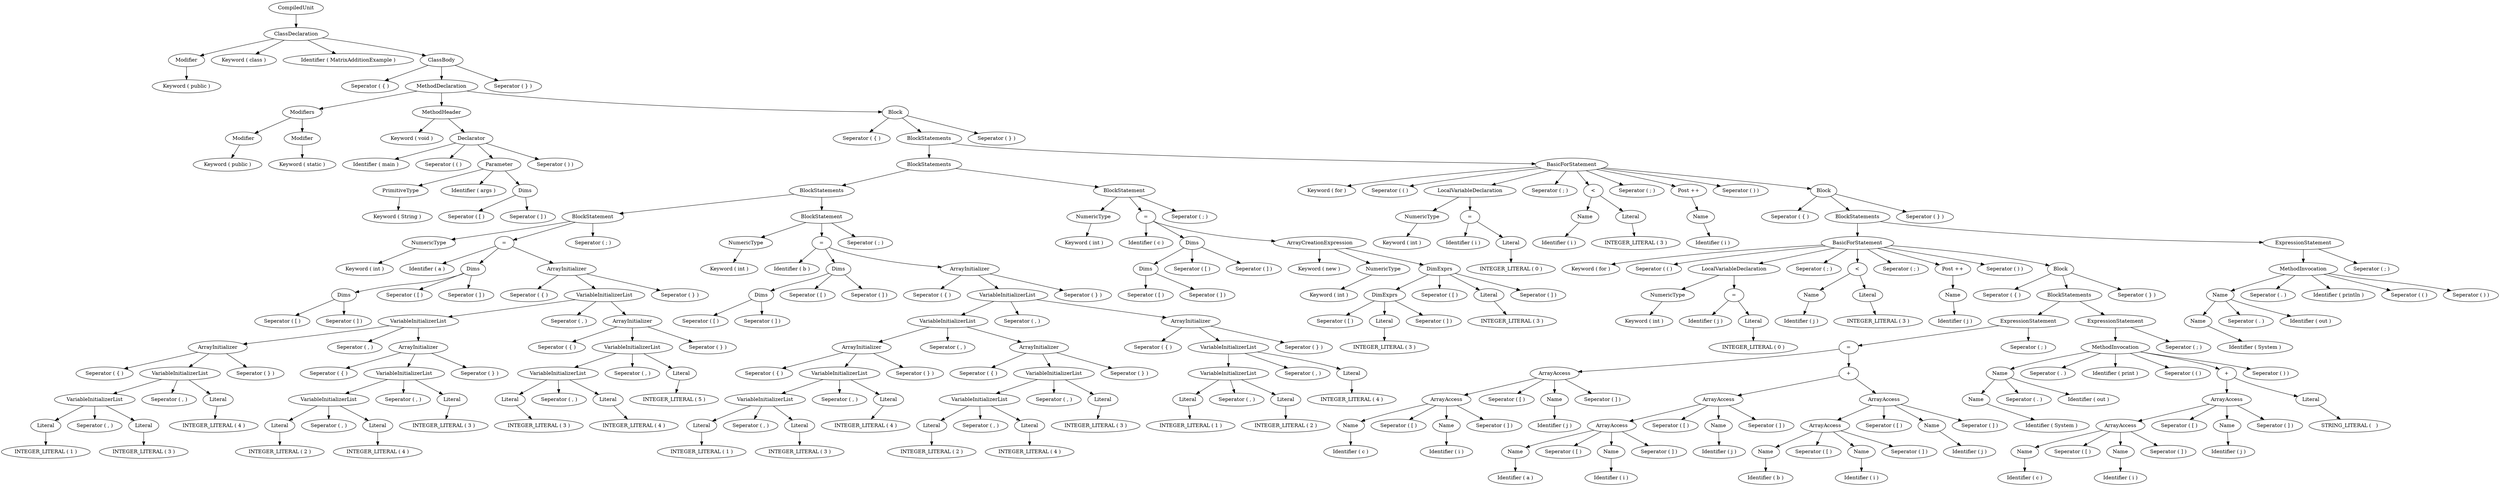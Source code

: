 digraph G{
node[ordering=out]
n1a[label="Keyword ( public )"]
n1[label="Modifier"]
n1->n1a
n2a[label="Keyword ( public )"]
n2[label="Modifier"]
n2->n2a
n3a[label="Keyword ( static )"]
n3[label="Modifier"]
n3->n3a
n4[label="Modifiers"]
n4->n2
n4->n3
n5a[label="Keyword ( String )"]
n5[label="PrimitiveType"]
n5->n5a
n6a[label="Seperator ( [ )"]
n6b[label="Seperator ( ] )"]
n6[label="Dims"]
n6->n6a
n6->n6b
n7b[label="Identifier ( args )"]
n7[label="Parameter"]
n7->n5
n7->n7b
n7->n6
n8a[label="Identifier ( main )"]
n8b[label="Seperator ( ( )"]
n8d[label="Seperator ( ) )"]
n8[label="Declarator"]
n8->n8a
n8->n8b
n8->n7
n8->n8d
n9a[label="Keyword ( void )"]
n9[label="MethodHeader"]
n9->n9a
n9->n8
n10a[label="Keyword ( int )"]
n10[label="NumericType"]
n10->n10a
n11a[label="Seperator ( [ )"]
n11b[label="Seperator ( ] )"]
n11[label="Dims"]
n11->n11a
n11->n11b
n12b[label="Seperator ( [ )"]
n12c[label="Seperator ( ] )"]
n12[label="Dims"]
n12->n11
n12->n12b
n12->n12c
n13a[label="INTEGER_LITERAL ( 1 )"]
n13[label="Literal"]
n13->n13a
n14a[label="INTEGER_LITERAL ( 3 )"]
n14[label="Literal"]
n14->n14a
n15b[label="Seperator ( , )"]
n15[label="VariableInitializerList"]
n15->n13
n15->n15b
n15->n14
n16a[label="INTEGER_LITERAL ( 4 )"]
n16[label="Literal"]
n16->n16a
n17b[label="Seperator ( , )"]
n17[label="VariableInitializerList"]
n17->n15
n17->n17b
n17->n16
n18a[label="Seperator ( { )"]
n18c[label="Seperator ( } )"]
n18[label="ArrayInitializer"]
n18->n18a
n18->n17
n18->n18c
n19a[label="INTEGER_LITERAL ( 2 )"]
n19[label="Literal"]
n19->n19a
n20a[label="INTEGER_LITERAL ( 4 )"]
n20[label="Literal"]
n20->n20a
n21b[label="Seperator ( , )"]
n21[label="VariableInitializerList"]
n21->n19
n21->n21b
n21->n20
n22a[label="INTEGER_LITERAL ( 3 )"]
n22[label="Literal"]
n22->n22a
n23b[label="Seperator ( , )"]
n23[label="VariableInitializerList"]
n23->n21
n23->n23b
n23->n22
n24a[label="Seperator ( { )"]
n24c[label="Seperator ( } )"]
n24[label="ArrayInitializer"]
n24->n24a
n24->n23
n24->n24c
n25b[label="Seperator ( , )"]
n25[label="VariableInitializerList"]
n25->n18
n25->n25b
n25->n24
n26a[label="INTEGER_LITERAL ( 3 )"]
n26[label="Literal"]
n26->n26a
n27a[label="INTEGER_LITERAL ( 4 )"]
n27[label="Literal"]
n27->n27a
n28b[label="Seperator ( , )"]
n28[label="VariableInitializerList"]
n28->n26
n28->n28b
n28->n27
n29a[label="INTEGER_LITERAL ( 5 )"]
n29[label="Literal"]
n29->n29a
n30b[label="Seperator ( , )"]
n30[label="VariableInitializerList"]
n30->n28
n30->n30b
n30->n29
n31a[label="Seperator ( { )"]
n31c[label="Seperator ( } )"]
n31[label="ArrayInitializer"]
n31->n31a
n31->n30
n31->n31c
n32b[label="Seperator ( , )"]
n32[label="VariableInitializerList"]
n32->n25
n32->n32b
n32->n31
n33a[label="Seperator ( { )"]
n33c[label="Seperator ( } )"]
n33[label="ArrayInitializer"]
n33->n33a
n33->n32
n33->n33c
n34a[label="Identifier ( a )"]
n34[label="="]
n34->n34a
n34->n12
n34->n33
n35c[label="Seperator ( ; )"]
n35[label="BlockStatement"]
n35->n10
n35->n34
n35->n35c
n36a[label="Keyword ( int )"]
n36[label="NumericType"]
n36->n36a
n37a[label="Seperator ( [ )"]
n37b[label="Seperator ( ] )"]
n37[label="Dims"]
n37->n37a
n37->n37b
n38b[label="Seperator ( [ )"]
n38c[label="Seperator ( ] )"]
n38[label="Dims"]
n38->n37
n38->n38b
n38->n38c
n39a[label="INTEGER_LITERAL ( 1 )"]
n39[label="Literal"]
n39->n39a
n40a[label="INTEGER_LITERAL ( 3 )"]
n40[label="Literal"]
n40->n40a
n41b[label="Seperator ( , )"]
n41[label="VariableInitializerList"]
n41->n39
n41->n41b
n41->n40
n42a[label="INTEGER_LITERAL ( 4 )"]
n42[label="Literal"]
n42->n42a
n43b[label="Seperator ( , )"]
n43[label="VariableInitializerList"]
n43->n41
n43->n43b
n43->n42
n44a[label="Seperator ( { )"]
n44c[label="Seperator ( } )"]
n44[label="ArrayInitializer"]
n44->n44a
n44->n43
n44->n44c
n45a[label="INTEGER_LITERAL ( 2 )"]
n45[label="Literal"]
n45->n45a
n46a[label="INTEGER_LITERAL ( 4 )"]
n46[label="Literal"]
n46->n46a
n47b[label="Seperator ( , )"]
n47[label="VariableInitializerList"]
n47->n45
n47->n47b
n47->n46
n48a[label="INTEGER_LITERAL ( 3 )"]
n48[label="Literal"]
n48->n48a
n49b[label="Seperator ( , )"]
n49[label="VariableInitializerList"]
n49->n47
n49->n49b
n49->n48
n50a[label="Seperator ( { )"]
n50c[label="Seperator ( } )"]
n50[label="ArrayInitializer"]
n50->n50a
n50->n49
n50->n50c
n51b[label="Seperator ( , )"]
n51[label="VariableInitializerList"]
n51->n44
n51->n51b
n51->n50
n52a[label="INTEGER_LITERAL ( 1 )"]
n52[label="Literal"]
n52->n52a
n53a[label="INTEGER_LITERAL ( 2 )"]
n53[label="Literal"]
n53->n53a
n54b[label="Seperator ( , )"]
n54[label="VariableInitializerList"]
n54->n52
n54->n54b
n54->n53
n55a[label="INTEGER_LITERAL ( 4 )"]
n55[label="Literal"]
n55->n55a
n56b[label="Seperator ( , )"]
n56[label="VariableInitializerList"]
n56->n54
n56->n56b
n56->n55
n57a[label="Seperator ( { )"]
n57c[label="Seperator ( } )"]
n57[label="ArrayInitializer"]
n57->n57a
n57->n56
n57->n57c
n58b[label="Seperator ( , )"]
n58[label="VariableInitializerList"]
n58->n51
n58->n58b
n58->n57
n59a[label="Seperator ( { )"]
n59c[label="Seperator ( } )"]
n59[label="ArrayInitializer"]
n59->n59a
n59->n58
n59->n59c
n60a[label="Identifier ( b )"]
n60[label="="]
n60->n60a
n60->n38
n60->n59
n61c[label="Seperator ( ; )"]
n61[label="BlockStatement"]
n61->n36
n61->n60
n61->n61c
n62[label="BlockStatements"]
n62->n35
n62->n61
n63a[label="Keyword ( int )"]
n63[label="NumericType"]
n63->n63a
n64a[label="Seperator ( [ )"]
n64b[label="Seperator ( ] )"]
n64[label="Dims"]
n64->n64a
n64->n64b
n65b[label="Seperator ( [ )"]
n65c[label="Seperator ( ] )"]
n65[label="Dims"]
n65->n64
n65->n65b
n65->n65c
n66a[label="Keyword ( int )"]
n66[label="NumericType"]
n66->n66a
n67a[label="INTEGER_LITERAL ( 3 )"]
n67[label="Literal"]
n67->n67a
n68a[label="Seperator ( [ )"]
n68c[label="Seperator ( ] )"]
n68[label="DimExprs"]
n68->n68a
n68->n67
n68->n68c
n69a[label="INTEGER_LITERAL ( 3 )"]
n69[label="Literal"]
n69->n69a
n70b[label="Seperator ( [ )"]
n70d[label="Seperator ( ] )"]
n70[label="DimExprs"]
n70->n68
n70->n70b
n70->n69
n70->n70d
n71a[label="Keyword ( new )"]
n71[label="ArrayCreationExpression"]
n71->n71a
n71->n66
n71->n70
n72a[label="Identifier ( c )"]
n72[label="="]
n72->n72a
n72->n65
n72->n71
n73c[label="Seperator ( ; )"]
n73[label="BlockStatement"]
n73->n63
n73->n72
n73->n73c
n74[label="BlockStatements"]
n74->n62
n74->n73
n75a[label="Keyword ( int )"]
n75[label="NumericType"]
n75->n75a
n76a[label="INTEGER_LITERAL ( 0 )"]
n76[label="Literal"]
n76->n76a
n77a[label="Identifier ( i )"]
n77[label="="]
n77->n77a
n77->n76
n78[label="LocalVariableDeclaration"]
n78->n75
n78->n77
n79a[label="Identifier ( i )"]
n79[label="Name"]
n79->n79a
n80a[label="INTEGER_LITERAL ( 3 )"]
n80[label="Literal"]
n80->n80a
n81[label="<"]
n81->n79
n81->n80
n82a[label="Identifier ( i )"]
n82[label="Name"]
n82->n82a
n83[label="Post ++"]
n83->n82
n84a[label="Keyword ( int )"]
n84[label="NumericType"]
n84->n84a
n85a[label="INTEGER_LITERAL ( 0 )"]
n85[label="Literal"]
n85->n85a
n86a[label="Identifier ( j )"]
n86[label="="]
n86->n86a
n86->n85
n87[label="LocalVariableDeclaration"]
n87->n84
n87->n86
n88a[label="Identifier ( j )"]
n88[label="Name"]
n88->n88a
n89a[label="INTEGER_LITERAL ( 3 )"]
n89[label="Literal"]
n89->n89a
n90[label="<"]
n90->n88
n90->n89
n91a[label="Identifier ( j )"]
n91[label="Name"]
n91->n91a
n92[label="Post ++"]
n92->n91
n93a[label="Identifier ( c )"]
n93[label="Name"]
n93->n93a
n94a[label="Identifier ( i )"]
n94[label="Name"]
n94->n94a
n95b[label="Seperator ( [ )"]
n95d[label="Seperator ( ] )"]
n95[label="ArrayAccess"]
n95->n93
n95->n95b
n95->n94
n95->n95d
n96a[label="Identifier ( j )"]
n96[label="Name"]
n96->n96a
n97b[label="Seperator ( [ )"]
n97d[label="Seperator ( ] )"]
n97[label="ArrayAccess"]
n97->n95
n97->n97b
n97->n96
n97->n97d
n98a[label="Identifier ( a )"]
n98[label="Name"]
n98->n98a
n99a[label="Identifier ( i )"]
n99[label="Name"]
n99->n99a
n100b[label="Seperator ( [ )"]
n100d[label="Seperator ( ] )"]
n100[label="ArrayAccess"]
n100->n98
n100->n100b
n100->n99
n100->n100d
n101a[label="Identifier ( j )"]
n101[label="Name"]
n101->n101a
n102b[label="Seperator ( [ )"]
n102d[label="Seperator ( ] )"]
n102[label="ArrayAccess"]
n102->n100
n102->n102b
n102->n101
n102->n102d
n103a[label="Identifier ( b )"]
n103[label="Name"]
n103->n103a
n104a[label="Identifier ( i )"]
n104[label="Name"]
n104->n104a
n105b[label="Seperator ( [ )"]
n105d[label="Seperator ( ] )"]
n105[label="ArrayAccess"]
n105->n103
n105->n105b
n105->n104
n105->n105d
n106a[label="Identifier ( j )"]
n106[label="Name"]
n106->n106a
n107b[label="Seperator ( [ )"]
n107d[label="Seperator ( ] )"]
n107[label="ArrayAccess"]
n107->n105
n107->n107b
n107->n106
n107->n107d
n108[label="+"]
n108->n102
n108->n107
n109[label="="]
n109->n97
n109->n108
n110b[label="Seperator ( ; )"]
n110[label="ExpressionStatement"]
n110->n109
n110->n110b
n111a[label="Identifier ( System )"]
n111[label="Name"]
n111->n111a
n112b[label="Seperator ( . )"]
n112c[label="Identifier ( out )"]
n112[label="Name"]
n112->n111
n112->n112b
n112->n112c
n113a[label="Identifier ( c )"]
n113[label="Name"]
n113->n113a
n114a[label="Identifier ( i )"]
n114[label="Name"]
n114->n114a
n115b[label="Seperator ( [ )"]
n115d[label="Seperator ( ] )"]
n115[label="ArrayAccess"]
n115->n113
n115->n115b
n115->n114
n115->n115d
n116a[label="Identifier ( j )"]
n116[label="Name"]
n116->n116a
n117b[label="Seperator ( [ )"]
n117d[label="Seperator ( ] )"]
n117[label="ArrayAccess"]
n117->n115
n117->n117b
n117->n116
n117->n117d
n118a[label="STRING_LITERAL (   )"]
n118[label="Literal"]
n118->n118a
n119[label="+"]
n119->n117
n119->n118
n120b[label="Seperator ( . )"]
n120c[label="Identifier ( print )"]
n120d[label="Seperator ( ( )"]
n120f[label="Seperator ( ) )"]
n120[label="MethodInvocation"]
n120->n112
n120->n120b
n120->n120c
n120->n120d
n120->n119
n120->n120f
n121b[label="Seperator ( ; )"]
n121[label="ExpressionStatement"]
n121->n120
n121->n121b
n122[label="BlockStatements"]
n122->n110
n122->n121
n123a[label="Seperator ( { )"]
n123c[label="Seperator ( } )"]
n123[label="Block"]
n123->n123a
n123->n122
n123->n123c
n124a[label="Keyword ( for )"]
n124b[label="Seperator ( ( )"]
n124d[label="Seperator ( ; )"]
n124f[label="Seperator ( ; )"]
n124h[label="Seperator ( ) )"]
n124[label="BasicForStatement"]
n124->n124a
n124->n124b
n124->n87
n124->n124d
n124->n90
n124->n124f
n124->n92
n124->n124h
n124->n123
n125a[label="Identifier ( System )"]
n125[label="Name"]
n125->n125a
n126b[label="Seperator ( . )"]
n126c[label="Identifier ( out )"]
n126[label="Name"]
n126->n125
n126->n126b
n126->n126c
n127b[label="Seperator ( . )"]
n127c[label="Identifier ( println )"]
n127d[label="Seperator ( ( )"]
n127e[label="Seperator ( ) )"]
n127[label="MethodInvocation"]
n127->n126
n127->n127b
n127->n127c
n127->n127d
n127->n127e
n128b[label="Seperator ( ; )"]
n128[label="ExpressionStatement"]
n128->n127
n128->n128b
n129[label="BlockStatements"]
n129->n124
n129->n128
n130a[label="Seperator ( { )"]
n130c[label="Seperator ( } )"]
n130[label="Block"]
n130->n130a
n130->n129
n130->n130c
n131a[label="Keyword ( for )"]
n131b[label="Seperator ( ( )"]
n131d[label="Seperator ( ; )"]
n131f[label="Seperator ( ; )"]
n131h[label="Seperator ( ) )"]
n131[label="BasicForStatement"]
n131->n131a
n131->n131b
n131->n78
n131->n131d
n131->n81
n131->n131f
n131->n83
n131->n131h
n131->n130
n132[label="BlockStatements"]
n132->n74
n132->n131
n133a[label="Seperator ( { )"]
n133c[label="Seperator ( } )"]
n133[label="Block"]
n133->n133a
n133->n132
n133->n133c
n134[label="MethodDeclaration"]
n134->n4
n134->n9
n134->n133
n135a[label="Seperator ( { )"]
n135c[label="Seperator ( } )"]
n135[label="ClassBody"]
n135->n135a
n135->n134
n135->n135c
n136b[label="Keyword ( class )"]
n136c[label="Identifier ( MatrixAdditionExample )"]
n136[label="ClassDeclaration"]
n136->n1
n136->n136b
n136->n136c
n136->n135
n137[label="CompiledUnit"]
n137->n136
}
